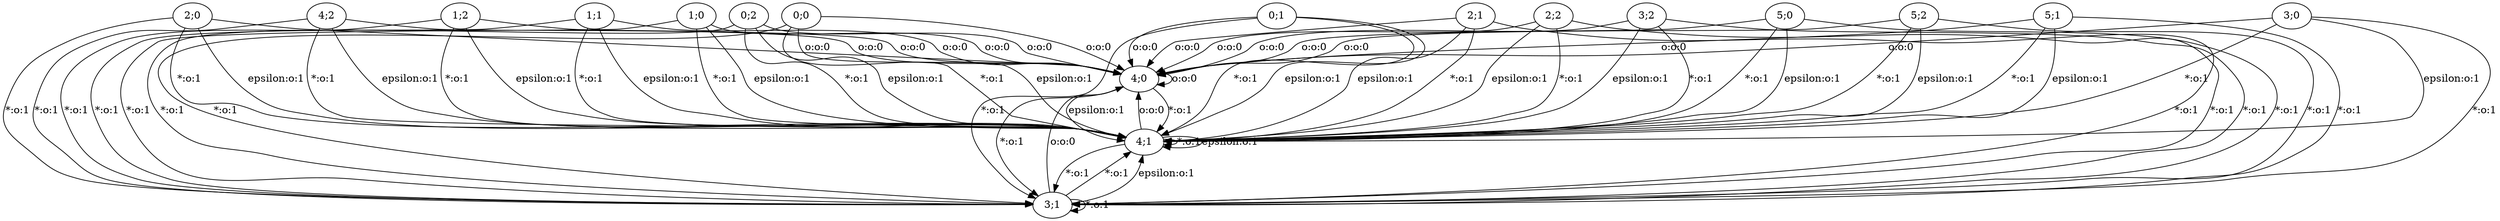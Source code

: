 digraph G {
42[label="4;2"];
40[label="4;0"];
41[label="4;1"];
12[label="1;2"];
11[label="1;1"];
10[label="1;0"];
02[label="0;2"];
00[label="0;0"];
01[label="0;1"];
20[label="2;0"];
21[label="2;1"];
22[label="2;2"];
32[label="3;2"];
31[label="3;1"];
50[label="5;0"];
52[label="5;2"];
51[label="5;1"];
30[label="3;0"];
30->40[label="o:o:0"];
30->41[label="*:o:1"];
30->31[label="*:o:1"];
30->41[label="epsilon:o:1"];
42->40[label="o:o:0"];
42->41[label="*:o:1"];
42->31[label="*:o:1"];
42->41[label="epsilon:o:1"];
40->40[label="o:o:0"];
40->41[label="*:o:1"];
40->31[label="*:o:1"];
40->41[label="epsilon:o:1"];
41->40[label="o:o:0"];
41->41[label="*:o:1"];
41->31[label="*:o:1"];
41->41[label="epsilon:o:1"];
12->40[label="o:o:0"];
12->41[label="*:o:1"];
12->31[label="*:o:1"];
12->41[label="epsilon:o:1"];
11->40[label="o:o:0"];
11->41[label="*:o:1"];
11->31[label="*:o:1"];
11->41[label="epsilon:o:1"];
10->40[label="o:o:0"];
10->41[label="*:o:1"];
10->31[label="*:o:1"];
10->41[label="epsilon:o:1"];
02->40[label="o:o:0"];
02->41[label="*:o:1"];
02->31[label="*:o:1"];
02->41[label="epsilon:o:1"];
00->40[label="o:o:0"];
00->41[label="*:o:1"];
00->31[label="*:o:1"];
00->41[label="epsilon:o:1"];
01->40[label="o:o:0"];
01->41[label="*:o:1"];
01->31[label="*:o:1"];
01->41[label="epsilon:o:1"];
20->40[label="o:o:0"];
20->41[label="*:o:1"];
20->31[label="*:o:1"];
20->41[label="epsilon:o:1"];
21->40[label="o:o:0"];
21->41[label="*:o:1"];
21->31[label="*:o:1"];
21->41[label="epsilon:o:1"];
22->40[label="o:o:0"];
22->41[label="*:o:1"];
22->31[label="*:o:1"];
22->41[label="epsilon:o:1"];
32->40[label="o:o:0"];
32->41[label="*:o:1"];
32->31[label="*:o:1"];
32->41[label="epsilon:o:1"];
31->40[label="o:o:0"];
31->41[label="*:o:1"];
31->31[label="*:o:1"];
31->41[label="epsilon:o:1"];
52->40[label="o:o:0"];
52->41[label="*:o:1"];
52->31[label="*:o:1"];
52->41[label="epsilon:o:1"];
51->40[label="o:o:0"];
51->41[label="*:o:1"];
51->31[label="*:o:1"];
51->41[label="epsilon:o:1"];
50->40[label="o:o:0"];
50->41[label="*:o:1"];
50->31[label="*:o:1"];
50->41[label="epsilon:o:1"];
}
